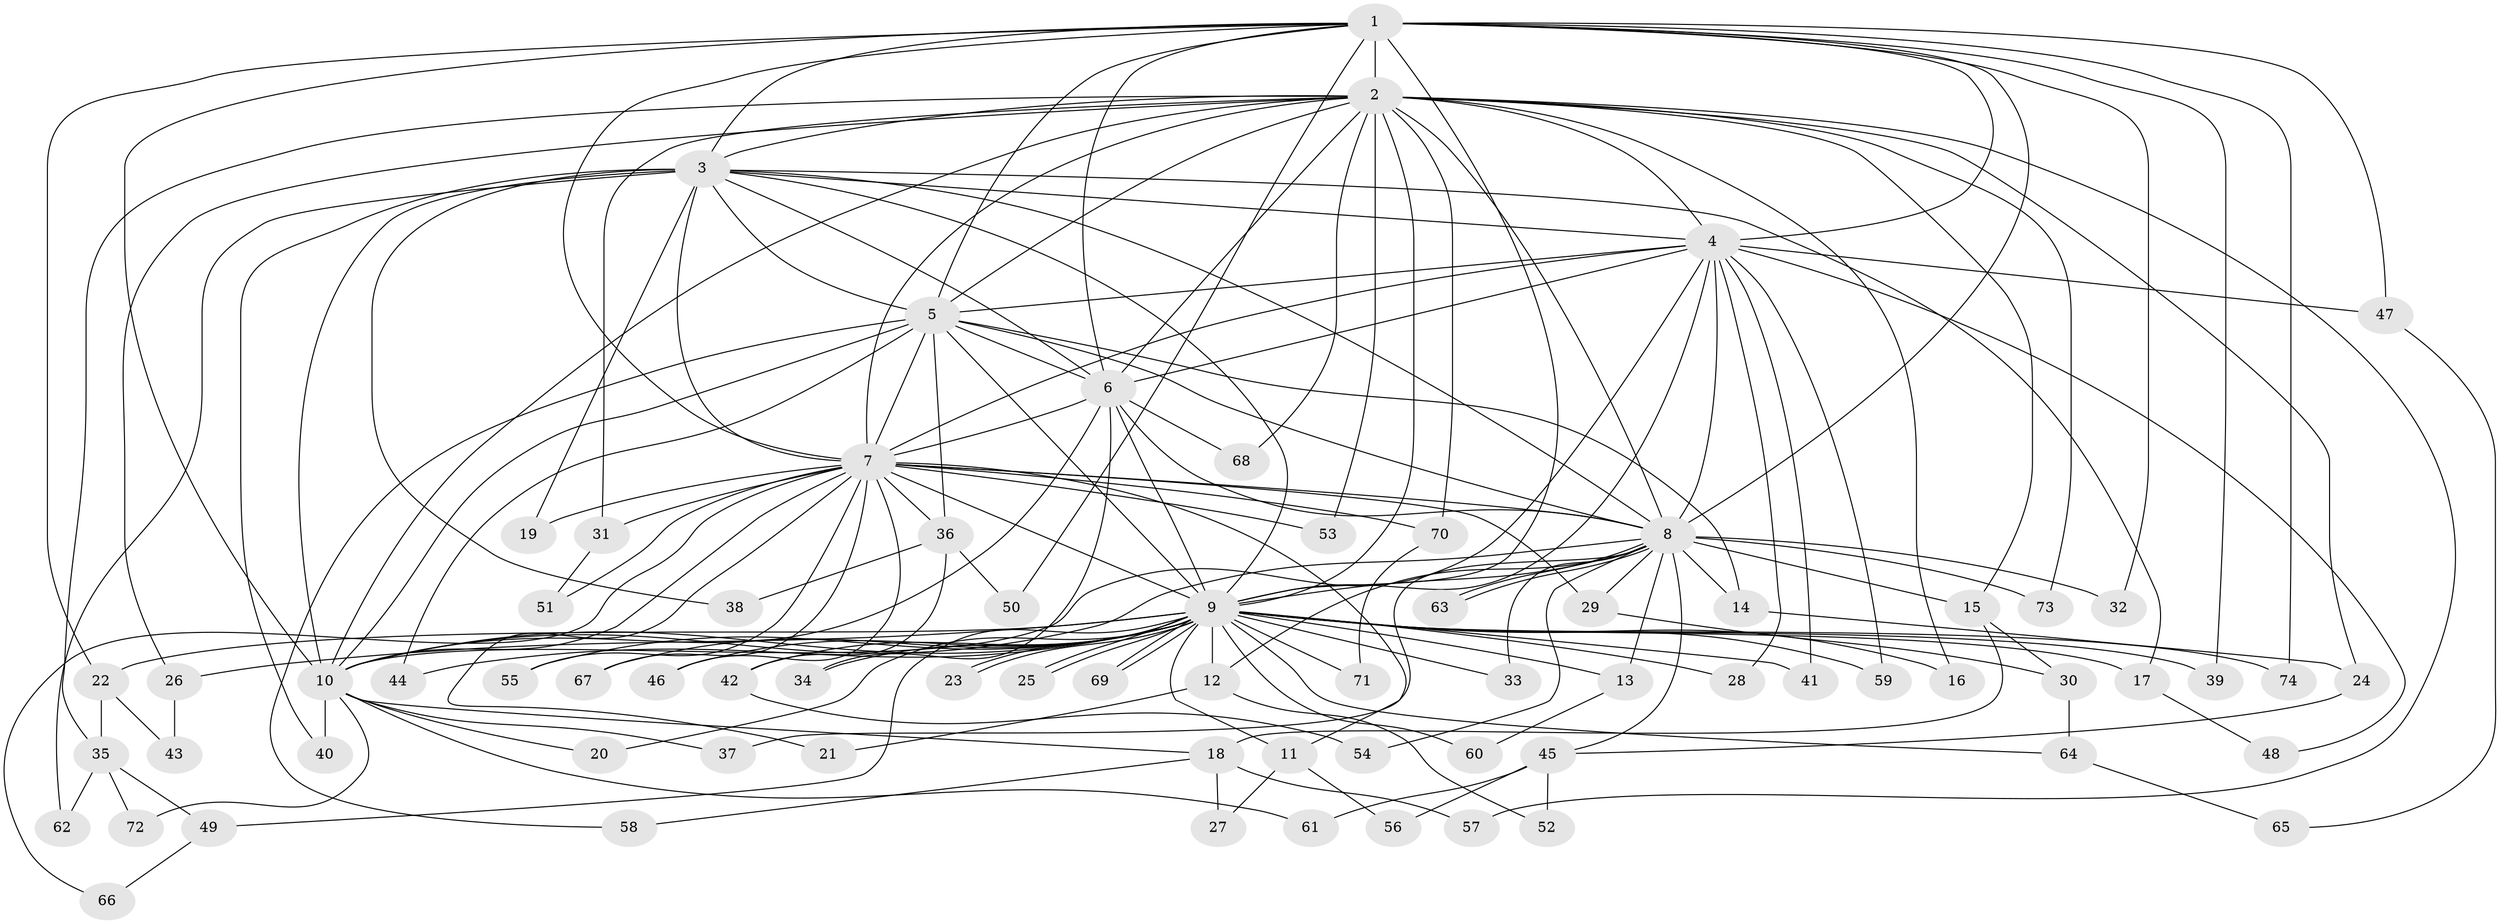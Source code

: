 // Generated by graph-tools (version 1.1) at 2025/14/03/09/25 04:14:19]
// undirected, 74 vertices, 173 edges
graph export_dot {
graph [start="1"]
  node [color=gray90,style=filled];
  1;
  2;
  3;
  4;
  5;
  6;
  7;
  8;
  9;
  10;
  11;
  12;
  13;
  14;
  15;
  16;
  17;
  18;
  19;
  20;
  21;
  22;
  23;
  24;
  25;
  26;
  27;
  28;
  29;
  30;
  31;
  32;
  33;
  34;
  35;
  36;
  37;
  38;
  39;
  40;
  41;
  42;
  43;
  44;
  45;
  46;
  47;
  48;
  49;
  50;
  51;
  52;
  53;
  54;
  55;
  56;
  57;
  58;
  59;
  60;
  61;
  62;
  63;
  64;
  65;
  66;
  67;
  68;
  69;
  70;
  71;
  72;
  73;
  74;
  1 -- 2;
  1 -- 3;
  1 -- 4;
  1 -- 5;
  1 -- 6;
  1 -- 7;
  1 -- 8;
  1 -- 9;
  1 -- 10;
  1 -- 22;
  1 -- 32;
  1 -- 39;
  1 -- 47;
  1 -- 50;
  1 -- 74;
  2 -- 3;
  2 -- 4;
  2 -- 5;
  2 -- 6;
  2 -- 7;
  2 -- 8;
  2 -- 9;
  2 -- 10;
  2 -- 15;
  2 -- 16;
  2 -- 24;
  2 -- 26;
  2 -- 31;
  2 -- 35;
  2 -- 53;
  2 -- 57;
  2 -- 68;
  2 -- 70;
  2 -- 73;
  3 -- 4;
  3 -- 5;
  3 -- 6;
  3 -- 7;
  3 -- 8;
  3 -- 9;
  3 -- 10;
  3 -- 17;
  3 -- 19;
  3 -- 38;
  3 -- 40;
  3 -- 62;
  4 -- 5;
  4 -- 6;
  4 -- 7;
  4 -- 8;
  4 -- 9;
  4 -- 10;
  4 -- 28;
  4 -- 41;
  4 -- 47;
  4 -- 48;
  4 -- 59;
  5 -- 6;
  5 -- 7;
  5 -- 8;
  5 -- 9;
  5 -- 10;
  5 -- 14;
  5 -- 36;
  5 -- 44;
  5 -- 58;
  6 -- 7;
  6 -- 8;
  6 -- 9;
  6 -- 10;
  6 -- 34;
  6 -- 68;
  7 -- 8;
  7 -- 9;
  7 -- 10;
  7 -- 11;
  7 -- 19;
  7 -- 21;
  7 -- 29;
  7 -- 31;
  7 -- 36;
  7 -- 46;
  7 -- 51;
  7 -- 53;
  7 -- 55;
  7 -- 66;
  7 -- 67;
  7 -- 70;
  8 -- 9;
  8 -- 10;
  8 -- 12;
  8 -- 13;
  8 -- 14;
  8 -- 15;
  8 -- 29;
  8 -- 32;
  8 -- 33;
  8 -- 37;
  8 -- 45;
  8 -- 54;
  8 -- 63;
  8 -- 63;
  8 -- 73;
  9 -- 10;
  9 -- 11;
  9 -- 12;
  9 -- 13;
  9 -- 16;
  9 -- 17;
  9 -- 20;
  9 -- 22;
  9 -- 23;
  9 -- 23;
  9 -- 25;
  9 -- 25;
  9 -- 26;
  9 -- 28;
  9 -- 33;
  9 -- 34;
  9 -- 39;
  9 -- 41;
  9 -- 42;
  9 -- 44;
  9 -- 46;
  9 -- 49;
  9 -- 55;
  9 -- 59;
  9 -- 60;
  9 -- 64;
  9 -- 67;
  9 -- 69;
  9 -- 69;
  9 -- 71;
  9 -- 74;
  10 -- 18;
  10 -- 20;
  10 -- 37;
  10 -- 40;
  10 -- 61;
  10 -- 72;
  11 -- 27;
  11 -- 56;
  12 -- 21;
  12 -- 52;
  13 -- 60;
  14 -- 24;
  15 -- 18;
  15 -- 30;
  17 -- 48;
  18 -- 27;
  18 -- 57;
  18 -- 58;
  22 -- 35;
  22 -- 43;
  24 -- 45;
  26 -- 43;
  29 -- 30;
  30 -- 64;
  31 -- 51;
  35 -- 49;
  35 -- 62;
  35 -- 72;
  36 -- 38;
  36 -- 42;
  36 -- 50;
  42 -- 54;
  45 -- 52;
  45 -- 56;
  45 -- 61;
  47 -- 65;
  49 -- 66;
  64 -- 65;
  70 -- 71;
}
